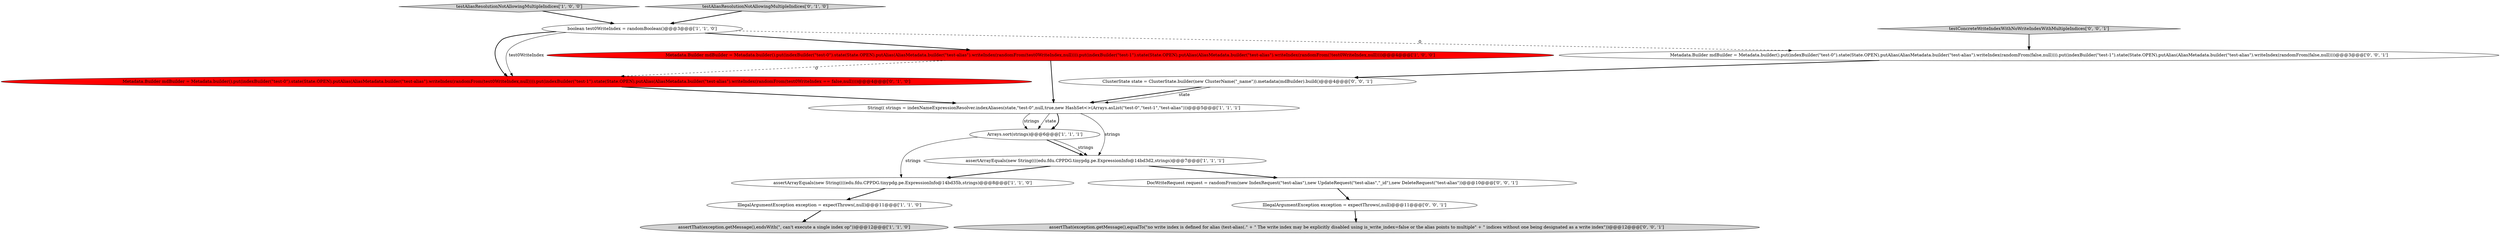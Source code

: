 digraph {
4 [style = filled, label = "IllegalArgumentException exception = expectThrows(,null)@@@11@@@['1', '1', '0']", fillcolor = white, shape = ellipse image = "AAA0AAABBB1BBB"];
10 [style = filled, label = "Metadata.Builder mdBuilder = Metadata.builder().put(indexBuilder(\"test-0\").state(State.OPEN).putAlias(AliasMetadata.builder(\"test-alias\").writeIndex(randomFrom(test0WriteIndex,null)))).put(indexBuilder(\"test-1\").state(State.OPEN).putAlias(AliasMetadata.builder(\"test-alias\").writeIndex(randomFrom(test0WriteIndex == false,null))))@@@4@@@['0', '1', '0']", fillcolor = red, shape = ellipse image = "AAA1AAABBB2BBB"];
7 [style = filled, label = "String(( strings = indexNameExpressionResolver.indexAliases(state,\"test-0\",null,true,new HashSet<>(Arrays.asList(\"test-0\",\"test-1\",\"test-alias\")))@@@5@@@['1', '1', '1']", fillcolor = white, shape = ellipse image = "AAA0AAABBB1BBB"];
6 [style = filled, label = "assertArrayEquals(new String((((edu.fdu.CPPDG.tinypdg.pe.ExpressionInfo@14bd3d2,strings)@@@7@@@['1', '1', '1']", fillcolor = white, shape = ellipse image = "AAA0AAABBB1BBB"];
11 [style = filled, label = "IllegalArgumentException exception = expectThrows(,null)@@@11@@@['0', '0', '1']", fillcolor = white, shape = ellipse image = "AAA0AAABBB3BBB"];
13 [style = filled, label = "Metadata.Builder mdBuilder = Metadata.builder().put(indexBuilder(\"test-0\").state(State.OPEN).putAlias(AliasMetadata.builder(\"test-alias\").writeIndex(randomFrom(false,null)))).put(indexBuilder(\"test-1\").state(State.OPEN).putAlias(AliasMetadata.builder(\"test-alias\").writeIndex(randomFrom(false,null))))@@@3@@@['0', '0', '1']", fillcolor = white, shape = ellipse image = "AAA0AAABBB3BBB"];
8 [style = filled, label = "assertArrayEquals(new String((((edu.fdu.CPPDG.tinypdg.pe.ExpressionInfo@14bd35b,strings)@@@8@@@['1', '1', '0']", fillcolor = white, shape = ellipse image = "AAA0AAABBB1BBB"];
1 [style = filled, label = "testAliasResolutionNotAllowingMultipleIndices['1', '0', '0']", fillcolor = lightgray, shape = diamond image = "AAA0AAABBB1BBB"];
9 [style = filled, label = "testAliasResolutionNotAllowingMultipleIndices['0', '1', '0']", fillcolor = lightgray, shape = diamond image = "AAA0AAABBB2BBB"];
3 [style = filled, label = "Metadata.Builder mdBuilder = Metadata.builder().put(indexBuilder(\"test-0\").state(State.OPEN).putAlias(AliasMetadata.builder(\"test-alias\").writeIndex(randomFrom(test0WriteIndex,null)))).put(indexBuilder(\"test-1\").state(State.OPEN).putAlias(AliasMetadata.builder(\"test-alias\").writeIndex(randomFrom(!test0WriteIndex,null))))@@@4@@@['1', '0', '0']", fillcolor = red, shape = ellipse image = "AAA1AAABBB1BBB"];
14 [style = filled, label = "testConcreteWriteIndexWithNoWriteIndexWithMultipleIndices['0', '0', '1']", fillcolor = lightgray, shape = diamond image = "AAA0AAABBB3BBB"];
5 [style = filled, label = "boolean test0WriteIndex = randomBoolean()@@@3@@@['1', '1', '0']", fillcolor = white, shape = ellipse image = "AAA0AAABBB1BBB"];
12 [style = filled, label = "DocWriteRequest request = randomFrom(new IndexRequest(\"test-alias\"),new UpdateRequest(\"test-alias\",\"_id\"),new DeleteRequest(\"test-alias\"))@@@10@@@['0', '0', '1']", fillcolor = white, shape = ellipse image = "AAA0AAABBB3BBB"];
0 [style = filled, label = "assertThat(exception.getMessage(),endsWith(\", can't execute a single index op\"))@@@12@@@['1', '1', '0']", fillcolor = lightgray, shape = ellipse image = "AAA0AAABBB1BBB"];
16 [style = filled, label = "ClusterState state = ClusterState.builder(new ClusterName(\"_name\")).metadata(mdBuilder).build()@@@4@@@['0', '0', '1']", fillcolor = white, shape = ellipse image = "AAA0AAABBB3BBB"];
15 [style = filled, label = "assertThat(exception.getMessage(),equalTo(\"no write index is defined for alias (test-alias(.\" + \" The write index may be explicitly disabled using is_write_index=false or the alias points to multiple\" + \" indices without one being designated as a write index\"))@@@12@@@['0', '0', '1']", fillcolor = lightgray, shape = ellipse image = "AAA0AAABBB3BBB"];
2 [style = filled, label = "Arrays.sort(strings)@@@6@@@['1', '1', '1']", fillcolor = white, shape = ellipse image = "AAA0AAABBB1BBB"];
1->5 [style = bold, label=""];
5->3 [style = bold, label=""];
5->13 [style = dashed, label="0"];
5->10 [style = bold, label=""];
2->8 [style = solid, label="strings"];
2->6 [style = bold, label=""];
12->11 [style = bold, label=""];
16->7 [style = bold, label=""];
10->7 [style = bold, label=""];
13->16 [style = bold, label=""];
11->15 [style = bold, label=""];
4->0 [style = bold, label=""];
16->7 [style = solid, label="state"];
3->7 [style = bold, label=""];
7->2 [style = bold, label=""];
6->8 [style = bold, label=""];
9->5 [style = bold, label=""];
7->2 [style = solid, label="strings"];
2->6 [style = solid, label="strings"];
3->10 [style = dashed, label="0"];
5->10 [style = solid, label="test0WriteIndex"];
8->4 [style = bold, label=""];
14->13 [style = bold, label=""];
7->2 [style = solid, label="state"];
7->6 [style = solid, label="strings"];
6->12 [style = bold, label=""];
}
